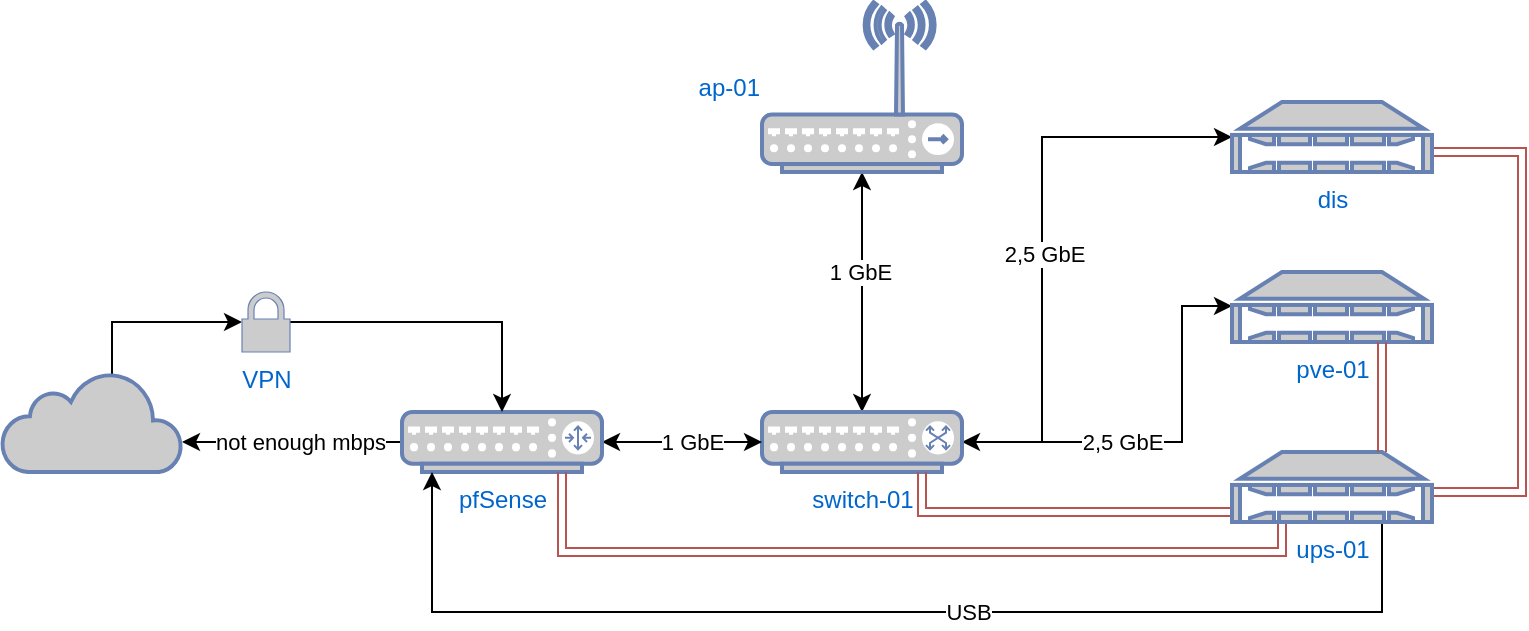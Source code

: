 <mxfile version="21.7.5" type="device">
  <diagram name="physical" id="oymOSEsYOijUtR8XmrsY">
    <mxGraphModel dx="831" dy="726" grid="1" gridSize="10" guides="1" tooltips="1" connect="1" arrows="1" fold="1" page="1" pageScale="1" pageWidth="827" pageHeight="1169" math="0" shadow="0">
      <root>
        <mxCell id="0" />
        <mxCell id="1" parent="0" />
        <mxCell id="pDa5kozAHnlBJS1-7_6o-24" style="edgeStyle=orthogonalEdgeStyle;rounded=0;orthogonalLoop=1;jettySize=auto;html=1;exitX=0.5;exitY=0;exitDx=0;exitDy=0;exitPerimeter=0;startArrow=classic;startFill=1;" edge="1" parent="1" source="pDa5kozAHnlBJS1-7_6o-6" target="pDa5kozAHnlBJS1-7_6o-16">
          <mxGeometry relative="1" as="geometry" />
        </mxCell>
        <mxCell id="pDa5kozAHnlBJS1-7_6o-25" value="1 GbE" style="edgeLabel;html=1;align=center;verticalAlign=middle;resizable=0;points=[];" vertex="1" connectable="0" parent="pDa5kozAHnlBJS1-7_6o-24">
          <mxGeometry x="0.181" y="1" relative="1" as="geometry">
            <mxPoint y="1" as="offset" />
          </mxGeometry>
        </mxCell>
        <mxCell id="pDa5kozAHnlBJS1-7_6o-26" style="edgeStyle=elbowEdgeStyle;rounded=0;orthogonalLoop=1;jettySize=auto;html=1;startArrow=classic;startFill=1;" edge="1" parent="1" source="pDa5kozAHnlBJS1-7_6o-6" target="pDa5kozAHnlBJS1-7_6o-41">
          <mxGeometry relative="1" as="geometry">
            <Array as="points">
              <mxPoint x="530" y="170" />
            </Array>
          </mxGeometry>
        </mxCell>
        <mxCell id="pDa5kozAHnlBJS1-7_6o-28" value="2,5 GbE" style="edgeLabel;html=1;align=center;verticalAlign=middle;resizable=0;points=[];" vertex="1" connectable="0" parent="pDa5kozAHnlBJS1-7_6o-26">
          <mxGeometry x="-0.067" y="-1" relative="1" as="geometry">
            <mxPoint as="offset" />
          </mxGeometry>
        </mxCell>
        <mxCell id="pDa5kozAHnlBJS1-7_6o-27" style="edgeStyle=orthogonalEdgeStyle;rounded=0;orthogonalLoop=1;jettySize=auto;html=1;exitX=1;exitY=0.5;exitDx=0;exitDy=0;exitPerimeter=0;" edge="1" parent="1" source="pDa5kozAHnlBJS1-7_6o-6" target="pDa5kozAHnlBJS1-7_6o-42">
          <mxGeometry relative="1" as="geometry">
            <Array as="points">
              <mxPoint x="600" y="245" />
              <mxPoint x="600" y="177" />
            </Array>
          </mxGeometry>
        </mxCell>
        <mxCell id="pDa5kozAHnlBJS1-7_6o-29" value="2,5 GbE" style="edgeLabel;html=1;align=center;verticalAlign=middle;resizable=0;points=[];" vertex="1" connectable="0" parent="pDa5kozAHnlBJS1-7_6o-27">
          <mxGeometry x="0.119" y="8" relative="1" as="geometry">
            <mxPoint x="-22" y="3" as="offset" />
          </mxGeometry>
        </mxCell>
        <mxCell id="pDa5kozAHnlBJS1-7_6o-6" value="switch-01" style="fontColor=#0066CC;verticalAlign=top;verticalLabelPosition=bottom;labelPosition=center;align=center;html=1;outlineConnect=0;fillColor=#CCCCCC;strokeColor=#6881B3;gradientColor=none;gradientDirection=north;strokeWidth=2;shape=mxgraph.networks.switch;" vertex="1" parent="1">
          <mxGeometry x="390" y="230" width="100" height="30" as="geometry" />
        </mxCell>
        <mxCell id="pDa5kozAHnlBJS1-7_6o-18" style="edgeStyle=orthogonalEdgeStyle;rounded=0;orthogonalLoop=1;jettySize=auto;html=1;startArrow=classic;startFill=1;endArrow=none;endFill=0;" edge="1" parent="1" source="pDa5kozAHnlBJS1-7_6o-7" target="pDa5kozAHnlBJS1-7_6o-10">
          <mxGeometry relative="1" as="geometry">
            <Array as="points">
              <mxPoint x="130" y="245" />
              <mxPoint x="130" y="245" />
            </Array>
          </mxGeometry>
        </mxCell>
        <mxCell id="pDa5kozAHnlBJS1-7_6o-40" value="not enough mbps" style="edgeLabel;html=1;align=center;verticalAlign=middle;resizable=0;points=[];" vertex="1" connectable="0" parent="pDa5kozAHnlBJS1-7_6o-18">
          <mxGeometry x="-0.146" y="1" relative="1" as="geometry">
            <mxPoint x="12" y="1" as="offset" />
          </mxGeometry>
        </mxCell>
        <mxCell id="pDa5kozAHnlBJS1-7_6o-20" style="edgeStyle=orthogonalEdgeStyle;rounded=0;orthogonalLoop=1;jettySize=auto;html=1;exitX=0.5;exitY=0.08;exitDx=0;exitDy=0;exitPerimeter=0;entryX=0;entryY=0.5;entryDx=0;entryDy=0;entryPerimeter=0;" edge="1" parent="1" source="pDa5kozAHnlBJS1-7_6o-7" target="pDa5kozAHnlBJS1-7_6o-19">
          <mxGeometry relative="1" as="geometry">
            <Array as="points">
              <mxPoint x="65" y="185" />
            </Array>
          </mxGeometry>
        </mxCell>
        <mxCell id="pDa5kozAHnlBJS1-7_6o-7" value="" style="html=1;outlineConnect=0;fillColor=#CCCCCC;strokeColor=#6881B3;gradientColor=none;gradientDirection=north;strokeWidth=2;shape=mxgraph.networks.cloud;fontColor=#ffffff;" vertex="1" parent="1">
          <mxGeometry x="10" y="210" width="90" height="50" as="geometry" />
        </mxCell>
        <mxCell id="pDa5kozAHnlBJS1-7_6o-17" style="edgeStyle=orthogonalEdgeStyle;rounded=0;orthogonalLoop=1;jettySize=auto;html=1;exitX=1;exitY=0.5;exitDx=0;exitDy=0;exitPerimeter=0;entryX=0;entryY=0.5;entryDx=0;entryDy=0;entryPerimeter=0;startArrow=classic;startFill=1;" edge="1" parent="1" source="pDa5kozAHnlBJS1-7_6o-10" target="pDa5kozAHnlBJS1-7_6o-6">
          <mxGeometry relative="1" as="geometry" />
        </mxCell>
        <mxCell id="pDa5kozAHnlBJS1-7_6o-23" value="1 GbE" style="edgeLabel;html=1;align=center;verticalAlign=middle;resizable=0;points=[];" vertex="1" connectable="0" parent="pDa5kozAHnlBJS1-7_6o-17">
          <mxGeometry x="-0.174" y="-2" relative="1" as="geometry">
            <mxPoint x="12" y="-2" as="offset" />
          </mxGeometry>
        </mxCell>
        <mxCell id="pDa5kozAHnlBJS1-7_6o-10" value="pfSense" style="fontColor=#0066CC;verticalAlign=top;verticalLabelPosition=bottom;labelPosition=center;align=center;html=1;outlineConnect=0;fillColor=#CCCCCC;strokeColor=#6881B3;gradientColor=none;gradientDirection=north;strokeWidth=2;shape=mxgraph.networks.router;" vertex="1" parent="1">
          <mxGeometry x="210" y="230" width="100" height="30" as="geometry" />
        </mxCell>
        <mxCell id="pDa5kozAHnlBJS1-7_6o-30" style="edgeStyle=orthogonalEdgeStyle;rounded=0;orthogonalLoop=1;jettySize=auto;html=1;entryX=0.15;entryY=1;entryDx=0;entryDy=0;entryPerimeter=0;" edge="1" parent="1" source="pDa5kozAHnlBJS1-7_6o-43" target="pDa5kozAHnlBJS1-7_6o-10">
          <mxGeometry relative="1" as="geometry">
            <mxPoint x="635" y="330" as="sourcePoint" />
            <Array as="points">
              <mxPoint x="700" y="330" />
              <mxPoint x="225" y="330" />
            </Array>
          </mxGeometry>
        </mxCell>
        <mxCell id="pDa5kozAHnlBJS1-7_6o-39" value="USB" style="edgeLabel;html=1;align=center;verticalAlign=middle;resizable=0;points=[];" vertex="1" connectable="0" parent="pDa5kozAHnlBJS1-7_6o-30">
          <mxGeometry x="-0.173" y="2" relative="1" as="geometry">
            <mxPoint x="-8" y="-2" as="offset" />
          </mxGeometry>
        </mxCell>
        <mxCell id="pDa5kozAHnlBJS1-7_6o-33" style="edgeStyle=orthogonalEdgeStyle;rounded=0;orthogonalLoop=1;jettySize=auto;html=1;fillColor=#f8cecc;strokeColor=#b85450;shape=link;" edge="1" parent="1" source="pDa5kozAHnlBJS1-7_6o-43" target="pDa5kozAHnlBJS1-7_6o-41">
          <mxGeometry relative="1" as="geometry">
            <mxPoint x="705" y="290.0" as="sourcePoint" />
            <Array as="points">
              <mxPoint x="770" y="270" />
              <mxPoint x="770" y="100" />
            </Array>
          </mxGeometry>
        </mxCell>
        <mxCell id="pDa5kozAHnlBJS1-7_6o-35" style="edgeStyle=orthogonalEdgeStyle;rounded=0;orthogonalLoop=1;jettySize=auto;html=1;shape=link;fillColor=#f8cecc;strokeColor=#b85450;" edge="1" parent="1" target="pDa5kozAHnlBJS1-7_6o-6">
          <mxGeometry relative="1" as="geometry">
            <mxPoint x="635" y="280.0" as="sourcePoint" />
            <Array as="points">
              <mxPoint x="470" y="280" />
            </Array>
          </mxGeometry>
        </mxCell>
        <mxCell id="pDa5kozAHnlBJS1-7_6o-36" style="edgeStyle=orthogonalEdgeStyle;rounded=0;orthogonalLoop=1;jettySize=auto;html=1;shape=link;fillColor=#f8cecc;strokeColor=#b85450;" edge="1" parent="1" source="pDa5kozAHnlBJS1-7_6o-43" target="pDa5kozAHnlBJS1-7_6o-10">
          <mxGeometry relative="1" as="geometry">
            <mxPoint x="635" y="300" as="sourcePoint" />
            <mxPoint x="275" y="250.0" as="targetPoint" />
            <Array as="points">
              <mxPoint x="650" y="300" />
              <mxPoint x="290" y="300" />
            </Array>
          </mxGeometry>
        </mxCell>
        <mxCell id="pDa5kozAHnlBJS1-7_6o-16" value="ap-01" style="fontColor=#0066CC;verticalAlign=middle;verticalLabelPosition=middle;labelPosition=left;align=right;html=1;outlineConnect=0;fillColor=#CCCCCC;strokeColor=#6881B3;gradientColor=none;gradientDirection=north;strokeWidth=2;shape=mxgraph.networks.wireless_hub;" vertex="1" parent="1">
          <mxGeometry x="390" y="25" width="100" height="85" as="geometry" />
        </mxCell>
        <mxCell id="pDa5kozAHnlBJS1-7_6o-21" style="edgeStyle=orthogonalEdgeStyle;rounded=0;orthogonalLoop=1;jettySize=auto;html=1;exitX=1;exitY=0.5;exitDx=0;exitDy=0;exitPerimeter=0;" edge="1" parent="1" source="pDa5kozAHnlBJS1-7_6o-19" target="pDa5kozAHnlBJS1-7_6o-10">
          <mxGeometry relative="1" as="geometry" />
        </mxCell>
        <mxCell id="pDa5kozAHnlBJS1-7_6o-19" value="VPN" style="fontColor=#0066CC;verticalAlign=top;verticalLabelPosition=bottom;labelPosition=center;align=center;html=1;outlineConnect=0;fillColor=#CCCCCC;strokeColor=#6881B3;gradientColor=none;gradientDirection=north;strokeWidth=2;shape=mxgraph.networks.secured;" vertex="1" parent="1">
          <mxGeometry x="130" y="170" width="24" height="30" as="geometry" />
        </mxCell>
        <mxCell id="pDa5kozAHnlBJS1-7_6o-41" value="dis" style="fontColor=#0066CC;verticalAlign=top;verticalLabelPosition=bottom;labelPosition=center;align=center;html=1;outlineConnect=0;fillColor=#CCCCCC;strokeColor=#6881B3;gradientColor=none;gradientDirection=north;strokeWidth=2;shape=mxgraph.networks.nas_filer;" vertex="1" parent="1">
          <mxGeometry x="625" y="75" width="100" height="35" as="geometry" />
        </mxCell>
        <mxCell id="pDa5kozAHnlBJS1-7_6o-42" value="pve-01" style="fontColor=#0066CC;verticalAlign=top;verticalLabelPosition=bottom;labelPosition=center;align=center;html=1;outlineConnect=0;fillColor=#CCCCCC;strokeColor=#6881B3;gradientColor=none;gradientDirection=north;strokeWidth=2;shape=mxgraph.networks.nas_filer;" vertex="1" parent="1">
          <mxGeometry x="625" y="160" width="100" height="35" as="geometry" />
        </mxCell>
        <mxCell id="pDa5kozAHnlBJS1-7_6o-43" value="ups-01" style="fontColor=#0066CC;verticalAlign=top;verticalLabelPosition=bottom;labelPosition=center;align=center;html=1;outlineConnect=0;fillColor=#CCCCCC;strokeColor=#6881B3;gradientColor=none;gradientDirection=north;strokeWidth=2;shape=mxgraph.networks.nas_filer;" vertex="1" parent="1">
          <mxGeometry x="625" y="250" width="100" height="35" as="geometry" />
        </mxCell>
        <mxCell id="pDa5kozAHnlBJS1-7_6o-45" style="edgeStyle=orthogonalEdgeStyle;rounded=0;orthogonalLoop=1;jettySize=auto;html=1;fillColor=#f8cecc;strokeColor=#b85450;shape=link;exitX=0.75;exitY=0;exitDx=0;exitDy=0;exitPerimeter=0;" edge="1" parent="1" source="pDa5kozAHnlBJS1-7_6o-43" target="pDa5kozAHnlBJS1-7_6o-42">
          <mxGeometry relative="1" as="geometry">
            <mxPoint x="735" y="280" as="sourcePoint" />
            <mxPoint x="735" y="120" as="targetPoint" />
            <Array as="points">
              <mxPoint x="700" y="200" />
              <mxPoint x="700" y="200" />
            </Array>
          </mxGeometry>
        </mxCell>
      </root>
    </mxGraphModel>
  </diagram>
</mxfile>
